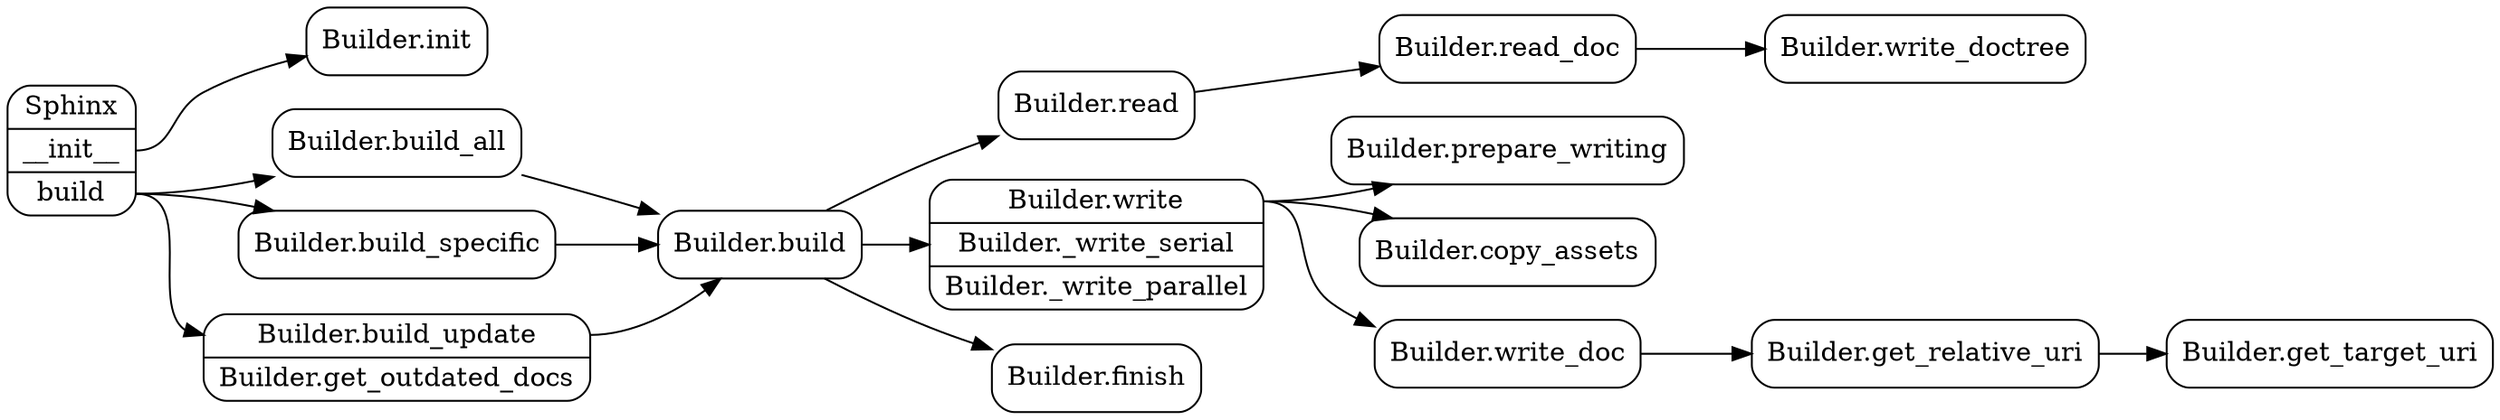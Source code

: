 // UML for the standard Sphinx build workflow

digraph build {
    graph [
        rankdir=LR
    ];
    node [
        shape=rect
        style=rounded
    ];

    "Sphinx" [
        shape=record
        label = "Sphinx | <init> __init__ | <build> build"
    ];
    "Sphinx":init -> "Builder.init";
    "Sphinx":build -> "Builder.build_all";
    "Sphinx":build -> "Builder.build_specific";
    "Builder.build_update" [
        shape=record
        label = "<p1> Builder.build_update | Builder.get_outdated_docs"
    ];
    "Sphinx":build -> "Builder.build_update":p1 ;

    "Builder.build_all" -> "Builder.build";
    "Builder.build_specific" -> "Builder.build";
    "Builder.build_update":p1 -> "Builder.build";

    "Builder.build" -> "Builder.read";
    "Builder.write" [
        shape=record
        label = "<p1> Builder.write | Builder._write_serial | Builder._write_parallel"
    ];
    "Builder.build" -> "Builder.write";
    "Builder.build" -> "Builder.finish";

    "Builder.read" -> "Builder.read_doc";
    "Builder.read_doc" -> "Builder.write_doctree";

    "Builder.write":p1 -> "Builder.prepare_writing";
    "Builder.write":p1 -> "Builder.copy_assets";
    "Builder.write":p1 -> "Builder.write_doc";

    "Builder.write_doc" -> "Builder.get_relative_uri";

    "Builder.get_relative_uri" -> "Builder.get_target_uri";
}
